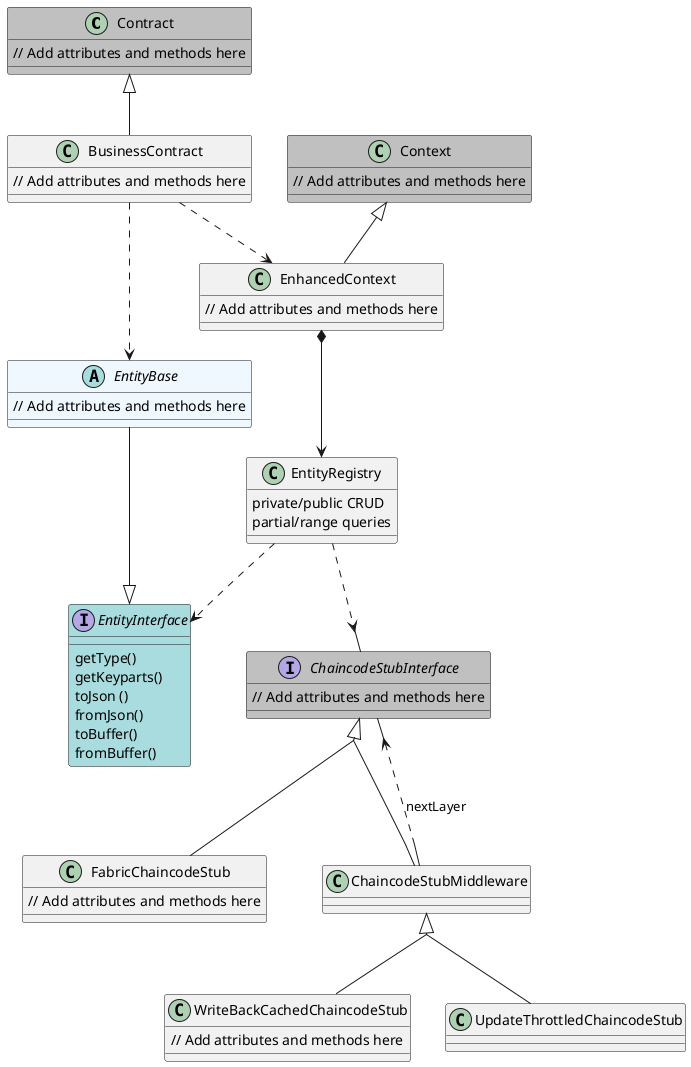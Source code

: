 @startuml "Specificaton"
skinparam groupInheritance 2
Contract <|-- BusinessContract
BusinessContract ..> EnhancedContext
BusinessContract ..> EntityBase
EnhancedContext *--> EntityRegistry
EntityBase --|> EntityInterface
EntityRegistry ..> EntityInterface
Context <|-- EnhancedContext
EntityRegistry ..> ChaincodeStubInterface

ChaincodeStubInterface <|-- FabricChaincodeStub
ChaincodeStubInterface <|-- ChaincodeStubMiddleware

ChaincodeStubMiddleware ..> ChaincodeStubInterface:  nextLayer

ChaincodeStubMiddleware <|-- WriteBackCachedChaincodeStub
ChaincodeStubMiddleware <|-- UpdateThrottledChaincodeStub


class BusinessContract {
  // Add attributes and methods here
}

class EnhancedContext {
  // Add attributes and methods here
}

class EntityRegistry {
  private/public CRUD
  partial/range queries
}

class WriteBackCachedChaincodeStub {
  // Add attributes and methods here
}

class FabricChaincodeStub {
  // Add attributes and methods here
}

abstract EntityBase #AliceBlue{
  // Add attributes and methods here
}

class Contract #C0C0C0{
  // Add attributes and methods here
}

class Context #C0C0C0{
  // Add attributes and methods here
}

interface EntityInterface #A9DCDF {
  getType()
  getKeyparts()
  toJson ()
  fromJson()
  toBuffer()
  fromBuffer()

}

interface ChaincodeStubInterface #C0C0C0{
  // Add attributes and methods here
}

@enduml
